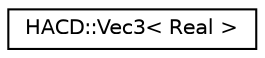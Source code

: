 digraph "Graphical Class Hierarchy"
{
  edge [fontname="Helvetica",fontsize="10",labelfontname="Helvetica",labelfontsize="10"];
  node [fontname="Helvetica",fontsize="10",shape=record];
  rankdir="LR";
  Node1 [label="HACD::Vec3\< Real \>",height=0.2,width=0.4,color="black", fillcolor="white", style="filled",URL="$class_h_a_c_d_1_1_vec3.html"];
}

